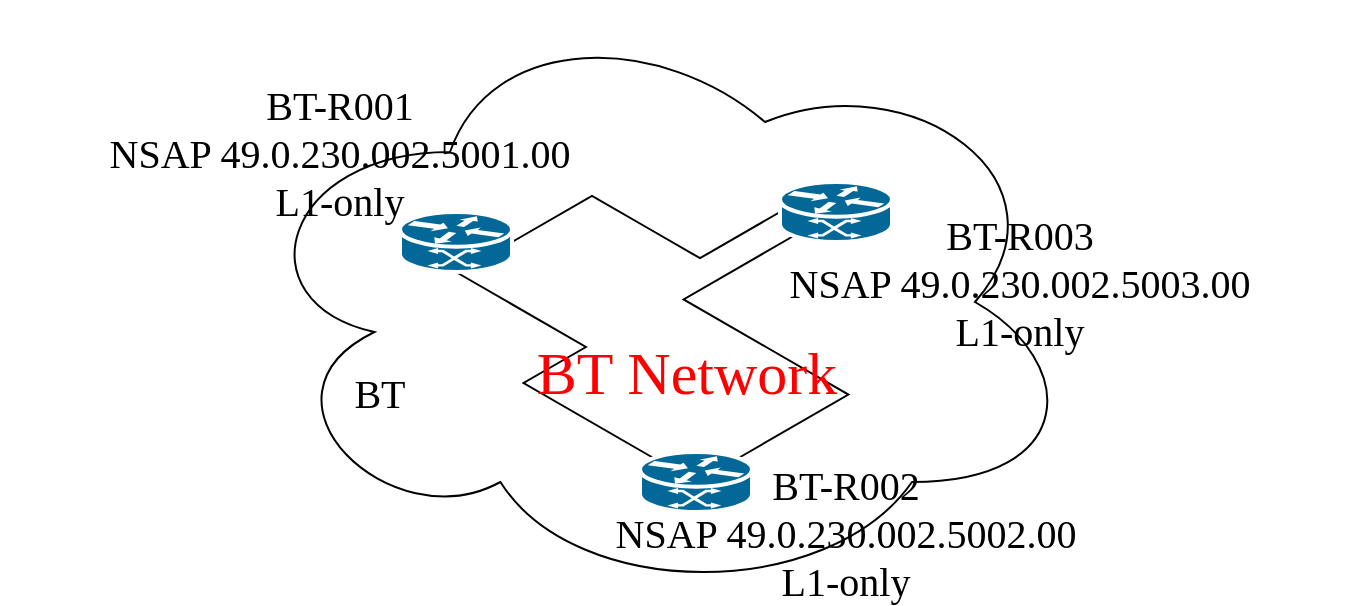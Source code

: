 <mxfile version="12.2.0" type="device" pages="1"><diagram id="Pj8bKcxNpP0Tno-9UuIm" name="Page-1"><mxGraphModel dx="738" dy="550" grid="1" gridSize="10" guides="1" tooltips="1" connect="1" arrows="1" fold="1" page="1" pageScale="1" pageWidth="827" pageHeight="1169" math="0" shadow="0"><root><mxCell id="0"/><mxCell id="1" parent="0"/><mxCell id="69maZHSP0wizOocn72lF-1" value="" style="ellipse;shape=cloud;whiteSpace=wrap;html=1;fontFamily=Times New Roman;" parent="1" vertex="1"><mxGeometry x="280" y="225" width="420" height="300" as="geometry"/></mxCell><mxCell id="69maZHSP0wizOocn72lF-8" style="rounded=0;orthogonalLoop=1;jettySize=auto;html=1;exitX=0.5;exitY=1;exitDx=0;exitDy=0;exitPerimeter=0;entryX=0.12;entryY=0.1;entryDx=0;entryDy=0;entryPerimeter=0;endArrow=none;endFill=0;edgeStyle=isometricEdgeStyle;elbow=vertical;fontFamily=Times New Roman;" parent="1" source="69maZHSP0wizOocn72lF-5" target="69maZHSP0wizOocn72lF-6" edge="1"><mxGeometry relative="1" as="geometry"/></mxCell><mxCell id="69maZHSP0wizOocn72lF-11" style="edgeStyle=isometricEdgeStyle;rounded=0;orthogonalLoop=1;jettySize=auto;html=1;exitX=1;exitY=0.5;exitDx=0;exitDy=0;exitPerimeter=0;entryX=0;entryY=0.5;entryDx=0;entryDy=0;entryPerimeter=0;endArrow=none;endFill=0;jumpSize=6;fontFamily=Times New Roman;" parent="1" source="69maZHSP0wizOocn72lF-5" target="69maZHSP0wizOocn72lF-7" edge="1"><mxGeometry relative="1" as="geometry"/></mxCell><mxCell id="69maZHSP0wizOocn72lF-5" value="" style="shape=mxgraph.cisco.routers.atm_router;html=1;pointerEvents=1;dashed=0;fillColor=#036897;strokeColor=#ffffff;strokeWidth=2;verticalLabelPosition=bottom;verticalAlign=top;align=center;outlineConnect=0;fontFamily=Times New Roman;" parent="1" vertex="1"><mxGeometry x="360" y="330" width="56" height="30" as="geometry"/></mxCell><mxCell id="69maZHSP0wizOocn72lF-10" style="edgeStyle=isometricEdgeStyle;rounded=0;orthogonalLoop=1;jettySize=auto;html=1;exitX=0.88;exitY=0.1;exitDx=0;exitDy=0;exitPerimeter=0;entryX=0.12;entryY=0.9;entryDx=0;entryDy=0;entryPerimeter=0;endArrow=none;endFill=0;fontFamily=Times New Roman;" parent="1" source="69maZHSP0wizOocn72lF-6" target="69maZHSP0wizOocn72lF-7" edge="1"><mxGeometry relative="1" as="geometry"/></mxCell><mxCell id="69maZHSP0wizOocn72lF-6" value="" style="shape=mxgraph.cisco.routers.atm_router;html=1;pointerEvents=1;dashed=0;fillColor=#036897;strokeColor=#ffffff;strokeWidth=2;verticalLabelPosition=bottom;verticalAlign=top;align=center;outlineConnect=0;fontFamily=Times New Roman;" parent="1" vertex="1"><mxGeometry x="480" y="450" width="56" height="30" as="geometry"/></mxCell><mxCell id="69maZHSP0wizOocn72lF-7" value="" style="shape=mxgraph.cisco.routers.atm_router;html=1;pointerEvents=1;dashed=0;fillColor=#036897;strokeColor=#ffffff;strokeWidth=2;verticalLabelPosition=bottom;verticalAlign=top;align=center;outlineConnect=0;fontFamily=Times New Roman;" parent="1" vertex="1"><mxGeometry x="550" y="315" width="56" height="30" as="geometry"/></mxCell><mxCell id="69maZHSP0wizOocn72lF-16" value="BT" style="text;html=1;strokeColor=none;fillColor=none;align=center;verticalAlign=middle;whiteSpace=wrap;rounded=0;fontSize=20;fontFamily=Times New Roman;" parent="1" vertex="1"><mxGeometry x="330" y="410" width="40" height="20" as="geometry"/></mxCell><mxCell id="69maZHSP0wizOocn72lF-23" value="BT-R001&lt;br&gt;NSAP 49.0.230.002.5001.00&lt;br&gt;L1-only" style="text;html=1;strokeColor=none;fillColor=none;align=center;verticalAlign=middle;whiteSpace=wrap;rounded=0;fontSize=20;fontFamily=Times New Roman;" parent="1" vertex="1"><mxGeometry x="160" y="290" width="340" height="20" as="geometry"/></mxCell><mxCell id="vgra0IZUCCIMl1h8NwhX-3" value="BT Network" style="text;html=1;strokeColor=none;fillColor=none;align=center;verticalAlign=middle;whiteSpace=wrap;rounded=0;fontSize=30;fontFamily=Times New Roman;fontColor=#FF0000;" parent="1" vertex="1"><mxGeometry x="410" y="400" width="187" height="20" as="geometry"/></mxCell><mxCell id="vgra0IZUCCIMl1h8NwhX-6" value="BT-R003&lt;br&gt;NSAP 49.0.230.002.5003.00&lt;br&gt;L1-only" style="text;html=1;strokeColor=none;fillColor=none;align=center;verticalAlign=middle;whiteSpace=wrap;rounded=0;fontSize=20;fontFamily=Times New Roman;" parent="1" vertex="1"><mxGeometry x="500" y="355" width="340" height="20" as="geometry"/></mxCell><mxCell id="vgra0IZUCCIMl1h8NwhX-7" value="BT-R002&lt;br&gt;NSAP 49.0.230.002.5002.00&lt;br&gt;L1-only" style="text;html=1;strokeColor=none;fillColor=none;align=center;verticalAlign=middle;whiteSpace=wrap;rounded=0;fontSize=20;fontFamily=Times New Roman;" parent="1" vertex="1"><mxGeometry x="413" y="480" width="340" height="20" as="geometry"/></mxCell></root></mxGraphModel></diagram></mxfile>
